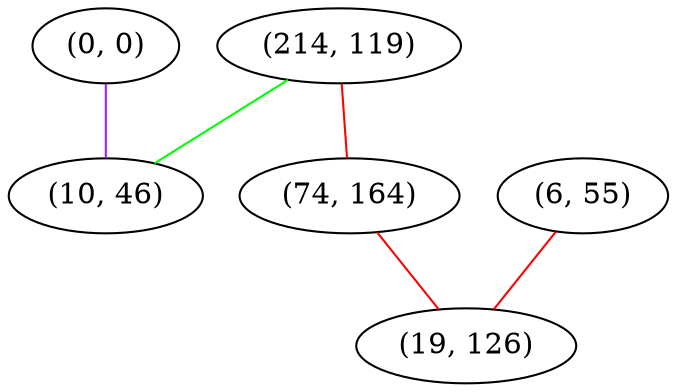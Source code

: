 graph "" {
"(0, 0)";
"(214, 119)";
"(74, 164)";
"(10, 46)";
"(6, 55)";
"(19, 126)";
"(0, 0)" -- "(10, 46)"  [color=purple, key=0, weight=4];
"(214, 119)" -- "(10, 46)"  [color=green, key=0, weight=2];
"(214, 119)" -- "(74, 164)"  [color=red, key=0, weight=1];
"(74, 164)" -- "(19, 126)"  [color=red, key=0, weight=1];
"(6, 55)" -- "(19, 126)"  [color=red, key=0, weight=1];
}
